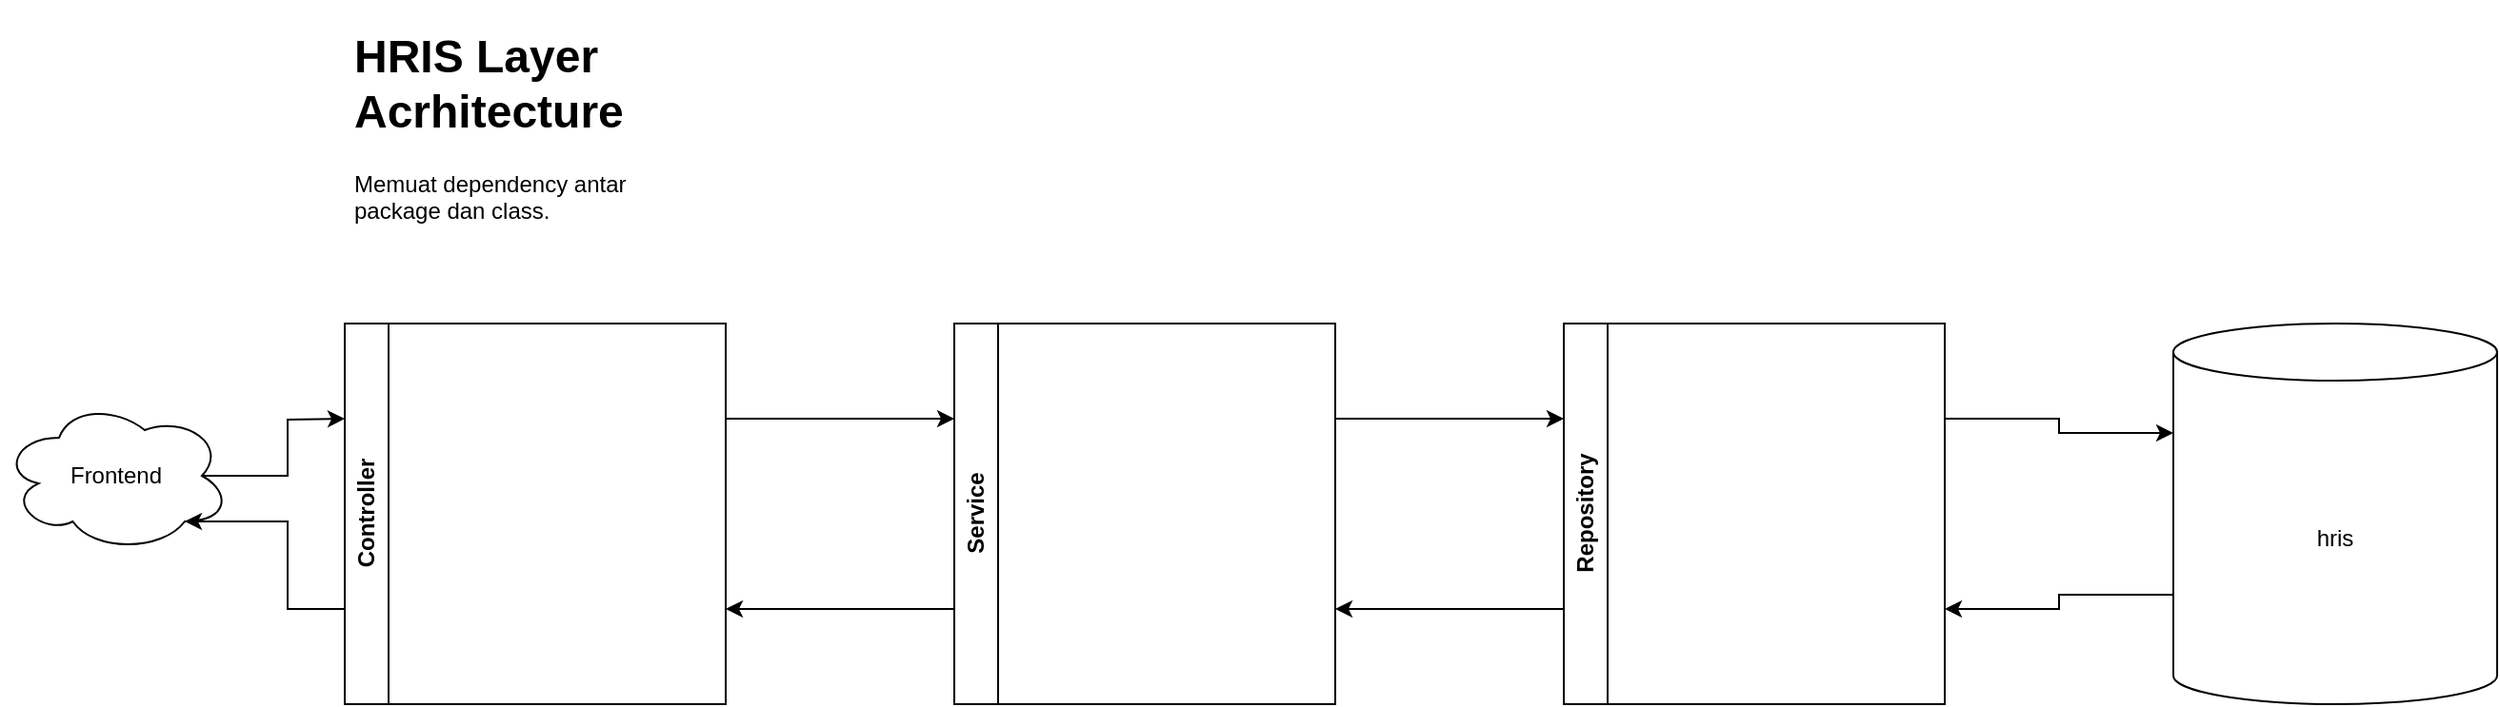<mxfile version="22.1.5" type="github" pages="2">
  <diagram name="Layer Architecture" id="UCrYf236vS9NTEXYpIBE">
    <mxGraphModel dx="2049" dy="1261" grid="1" gridSize="10" guides="1" tooltips="1" connect="1" arrows="1" fold="1" page="1" pageScale="1" pageWidth="1169" pageHeight="827" math="0" shadow="0">
      <root>
        <mxCell id="0" />
        <mxCell id="1" parent="0" />
        <mxCell id="ccGiKAOtUAh71gRQas-K-1" style="edgeStyle=orthogonalEdgeStyle;rounded=0;orthogonalLoop=1;jettySize=auto;html=1;exitX=1;exitY=0.25;exitDx=0;exitDy=0;entryX=0;entryY=0.25;entryDx=0;entryDy=0;" edge="1" parent="1" source="3Y9ApGFQtoccB5MLMESt-1" target="3Y9ApGFQtoccB5MLMESt-2">
          <mxGeometry relative="1" as="geometry" />
        </mxCell>
        <mxCell id="3Y9ApGFQtoccB5MLMESt-1" value="Controller" style="swimlane;horizontal=0;whiteSpace=wrap;html=1;" vertex="1" parent="1">
          <mxGeometry x="40" y="80" width="200" height="200" as="geometry" />
        </mxCell>
        <mxCell id="ccGiKAOtUAh71gRQas-K-2" style="edgeStyle=orthogonalEdgeStyle;rounded=0;orthogonalLoop=1;jettySize=auto;html=1;exitX=0;exitY=0.75;exitDx=0;exitDy=0;entryX=1;entryY=0.75;entryDx=0;entryDy=0;" edge="1" parent="1" source="3Y9ApGFQtoccB5MLMESt-2" target="3Y9ApGFQtoccB5MLMESt-1">
          <mxGeometry relative="1" as="geometry" />
        </mxCell>
        <mxCell id="ccGiKAOtUAh71gRQas-K-3" style="edgeStyle=orthogonalEdgeStyle;rounded=0;orthogonalLoop=1;jettySize=auto;html=1;exitX=1;exitY=0.25;exitDx=0;exitDy=0;entryX=0;entryY=0.25;entryDx=0;entryDy=0;" edge="1" parent="1" source="3Y9ApGFQtoccB5MLMESt-2" target="3Y9ApGFQtoccB5MLMESt-3">
          <mxGeometry relative="1" as="geometry" />
        </mxCell>
        <mxCell id="3Y9ApGFQtoccB5MLMESt-2" value="Service" style="swimlane;horizontal=0;whiteSpace=wrap;html=1;" vertex="1" parent="1">
          <mxGeometry x="360" y="80" width="200" height="200" as="geometry" />
        </mxCell>
        <mxCell id="ccGiKAOtUAh71gRQas-K-4" style="edgeStyle=orthogonalEdgeStyle;rounded=0;orthogonalLoop=1;jettySize=auto;html=1;exitX=0;exitY=0.75;exitDx=0;exitDy=0;entryX=1;entryY=0.75;entryDx=0;entryDy=0;" edge="1" parent="1" source="3Y9ApGFQtoccB5MLMESt-3" target="3Y9ApGFQtoccB5MLMESt-2">
          <mxGeometry relative="1" as="geometry" />
        </mxCell>
        <mxCell id="3Y9ApGFQtoccB5MLMESt-3" value="Repository" style="swimlane;horizontal=0;whiteSpace=wrap;html=1;" vertex="1" parent="1">
          <mxGeometry x="680" y="80" width="200" height="200" as="geometry" />
        </mxCell>
        <mxCell id="3Y9ApGFQtoccB5MLMESt-4" value="&lt;h1&gt;HRIS Layer Acrhitecture&lt;/h1&gt;&lt;p&gt;Memuat dependency antar package dan class.&lt;/p&gt;" style="text;html=1;strokeColor=none;fillColor=none;spacing=5;spacingTop=-20;whiteSpace=wrap;overflow=hidden;rounded=0;" vertex="1" parent="1">
          <mxGeometry x="40" y="-80" width="190" height="120" as="geometry" />
        </mxCell>
        <mxCell id="ccGiKAOtUAh71gRQas-K-6" style="edgeStyle=orthogonalEdgeStyle;rounded=0;orthogonalLoop=1;jettySize=auto;html=1;exitX=0;exitY=0;exitDx=0;exitDy=142.5;exitPerimeter=0;entryX=1;entryY=0.75;entryDx=0;entryDy=0;" edge="1" parent="1" source="3Y9ApGFQtoccB5MLMESt-5" target="3Y9ApGFQtoccB5MLMESt-3">
          <mxGeometry relative="1" as="geometry" />
        </mxCell>
        <mxCell id="3Y9ApGFQtoccB5MLMESt-5" value="hris" style="shape=cylinder3;whiteSpace=wrap;html=1;boundedLbl=1;backgroundOutline=1;size=15;" vertex="1" parent="1">
          <mxGeometry x="1000" y="80" width="170" height="200" as="geometry" />
        </mxCell>
        <mxCell id="ccGiKAOtUAh71gRQas-K-9" style="edgeStyle=orthogonalEdgeStyle;rounded=0;orthogonalLoop=1;jettySize=auto;html=1;exitX=0.875;exitY=0.5;exitDx=0;exitDy=0;exitPerimeter=0;" edge="1" parent="1" source="3Y9ApGFQtoccB5MLMESt-6">
          <mxGeometry relative="1" as="geometry">
            <mxPoint x="40" y="130" as="targetPoint" />
          </mxGeometry>
        </mxCell>
        <mxCell id="3Y9ApGFQtoccB5MLMESt-6" value="Frontend" style="ellipse;shape=cloud;whiteSpace=wrap;html=1;" vertex="1" parent="1">
          <mxGeometry x="-140" y="120" width="120" height="80" as="geometry" />
        </mxCell>
        <mxCell id="ccGiKAOtUAh71gRQas-K-5" style="edgeStyle=orthogonalEdgeStyle;rounded=0;orthogonalLoop=1;jettySize=auto;html=1;exitX=1;exitY=0.25;exitDx=0;exitDy=0;entryX=0;entryY=0;entryDx=0;entryDy=57.5;entryPerimeter=0;" edge="1" parent="1" source="3Y9ApGFQtoccB5MLMESt-3" target="3Y9ApGFQtoccB5MLMESt-5">
          <mxGeometry relative="1" as="geometry" />
        </mxCell>
        <mxCell id="ccGiKAOtUAh71gRQas-K-8" style="edgeStyle=orthogonalEdgeStyle;rounded=0;orthogonalLoop=1;jettySize=auto;html=1;exitX=0;exitY=0.75;exitDx=0;exitDy=0;entryX=0.8;entryY=0.8;entryDx=0;entryDy=0;entryPerimeter=0;" edge="1" parent="1" source="3Y9ApGFQtoccB5MLMESt-1" target="3Y9ApGFQtoccB5MLMESt-6">
          <mxGeometry relative="1" as="geometry" />
        </mxCell>
      </root>
    </mxGraphModel>
  </diagram>
  <diagram id="dTKKUcqOl04Ca_YgOmrZ" name="Controller">
    <mxGraphModel dx="880" dy="434" grid="1" gridSize="10" guides="1" tooltips="1" connect="1" arrows="1" fold="1" page="1" pageScale="1" pageWidth="1169" pageHeight="827" math="0" shadow="0">
      <root>
        <mxCell id="0" />
        <mxCell id="1" parent="0" />
      </root>
    </mxGraphModel>
  </diagram>
</mxfile>

